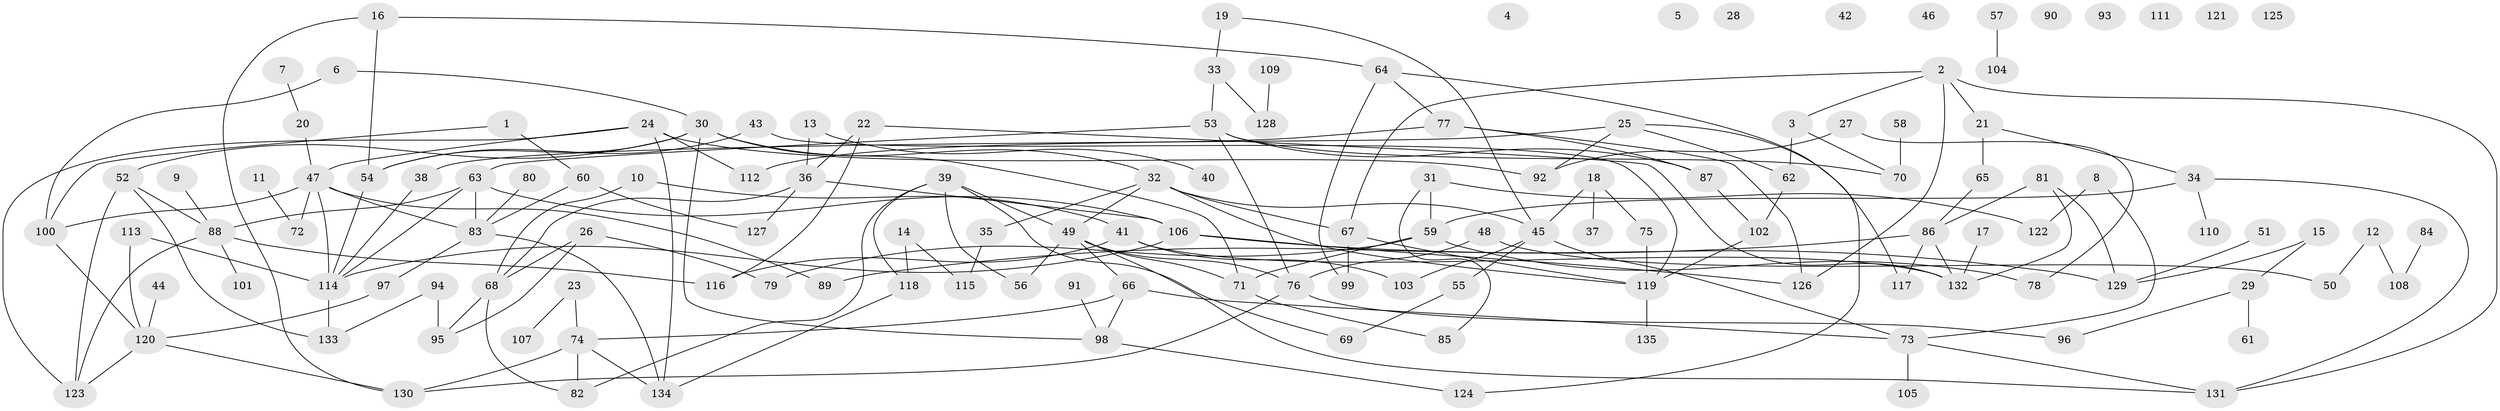 // coarse degree distribution, {2: 0.26881720430107525, 6: 0.06451612903225806, 4: 0.08602150537634409, 0: 0.11827956989247312, 1: 0.16129032258064516, 3: 0.10752688172043011, 5: 0.0967741935483871, 7: 0.021505376344086023, 8: 0.053763440860215055, 9: 0.021505376344086023}
// Generated by graph-tools (version 1.1) at 2025/41/03/06/25 10:41:21]
// undirected, 135 vertices, 185 edges
graph export_dot {
graph [start="1"]
  node [color=gray90,style=filled];
  1;
  2;
  3;
  4;
  5;
  6;
  7;
  8;
  9;
  10;
  11;
  12;
  13;
  14;
  15;
  16;
  17;
  18;
  19;
  20;
  21;
  22;
  23;
  24;
  25;
  26;
  27;
  28;
  29;
  30;
  31;
  32;
  33;
  34;
  35;
  36;
  37;
  38;
  39;
  40;
  41;
  42;
  43;
  44;
  45;
  46;
  47;
  48;
  49;
  50;
  51;
  52;
  53;
  54;
  55;
  56;
  57;
  58;
  59;
  60;
  61;
  62;
  63;
  64;
  65;
  66;
  67;
  68;
  69;
  70;
  71;
  72;
  73;
  74;
  75;
  76;
  77;
  78;
  79;
  80;
  81;
  82;
  83;
  84;
  85;
  86;
  87;
  88;
  89;
  90;
  91;
  92;
  93;
  94;
  95;
  96;
  97;
  98;
  99;
  100;
  101;
  102;
  103;
  104;
  105;
  106;
  107;
  108;
  109;
  110;
  111;
  112;
  113;
  114;
  115;
  116;
  117;
  118;
  119;
  120;
  121;
  122;
  123;
  124;
  125;
  126;
  127;
  128;
  129;
  130;
  131;
  132;
  133;
  134;
  135;
  1 -- 60;
  1 -- 100;
  2 -- 3;
  2 -- 21;
  2 -- 67;
  2 -- 126;
  2 -- 131;
  3 -- 62;
  3 -- 70;
  6 -- 30;
  6 -- 100;
  7 -- 20;
  8 -- 73;
  8 -- 122;
  9 -- 88;
  10 -- 41;
  10 -- 68;
  11 -- 72;
  12 -- 50;
  12 -- 108;
  13 -- 36;
  13 -- 40;
  14 -- 115;
  14 -- 118;
  15 -- 29;
  15 -- 129;
  16 -- 54;
  16 -- 64;
  16 -- 130;
  17 -- 132;
  18 -- 37;
  18 -- 45;
  18 -- 75;
  19 -- 33;
  19 -- 45;
  20 -- 47;
  21 -- 34;
  21 -- 65;
  22 -- 36;
  22 -- 116;
  22 -- 132;
  23 -- 74;
  23 -- 107;
  24 -- 47;
  24 -- 92;
  24 -- 112;
  24 -- 123;
  24 -- 134;
  25 -- 38;
  25 -- 62;
  25 -- 92;
  25 -- 117;
  26 -- 68;
  26 -- 79;
  26 -- 95;
  27 -- 78;
  27 -- 92;
  29 -- 61;
  29 -- 96;
  30 -- 32;
  30 -- 52;
  30 -- 54;
  30 -- 71;
  30 -- 98;
  31 -- 59;
  31 -- 85;
  31 -- 122;
  32 -- 35;
  32 -- 45;
  32 -- 49;
  32 -- 67;
  32 -- 119;
  33 -- 53;
  33 -- 128;
  34 -- 59;
  34 -- 110;
  34 -- 131;
  35 -- 115;
  36 -- 68;
  36 -- 106;
  36 -- 127;
  38 -- 114;
  39 -- 49;
  39 -- 56;
  39 -- 69;
  39 -- 82;
  39 -- 118;
  41 -- 103;
  41 -- 116;
  41 -- 132;
  43 -- 54;
  43 -- 119;
  44 -- 120;
  45 -- 55;
  45 -- 73;
  45 -- 103;
  47 -- 72;
  47 -- 83;
  47 -- 89;
  47 -- 100;
  47 -- 114;
  48 -- 50;
  48 -- 76;
  49 -- 56;
  49 -- 66;
  49 -- 71;
  49 -- 76;
  49 -- 131;
  51 -- 129;
  52 -- 88;
  52 -- 123;
  52 -- 133;
  53 -- 63;
  53 -- 70;
  53 -- 76;
  53 -- 87;
  54 -- 114;
  55 -- 69;
  57 -- 104;
  58 -- 70;
  59 -- 71;
  59 -- 78;
  59 -- 79;
  60 -- 83;
  60 -- 127;
  62 -- 102;
  63 -- 83;
  63 -- 88;
  63 -- 106;
  63 -- 114;
  64 -- 77;
  64 -- 99;
  64 -- 124;
  65 -- 86;
  66 -- 73;
  66 -- 74;
  66 -- 98;
  67 -- 99;
  67 -- 119;
  68 -- 82;
  68 -- 95;
  71 -- 85;
  73 -- 105;
  73 -- 131;
  74 -- 82;
  74 -- 130;
  74 -- 134;
  75 -- 119;
  76 -- 96;
  76 -- 130;
  77 -- 87;
  77 -- 112;
  77 -- 126;
  80 -- 83;
  81 -- 86;
  81 -- 129;
  81 -- 132;
  83 -- 97;
  83 -- 134;
  84 -- 108;
  86 -- 89;
  86 -- 117;
  86 -- 132;
  87 -- 102;
  88 -- 101;
  88 -- 116;
  88 -- 123;
  91 -- 98;
  94 -- 95;
  94 -- 133;
  97 -- 120;
  98 -- 124;
  100 -- 120;
  102 -- 119;
  106 -- 114;
  106 -- 126;
  106 -- 129;
  109 -- 128;
  113 -- 114;
  113 -- 120;
  114 -- 133;
  118 -- 134;
  119 -- 135;
  120 -- 123;
  120 -- 130;
}
